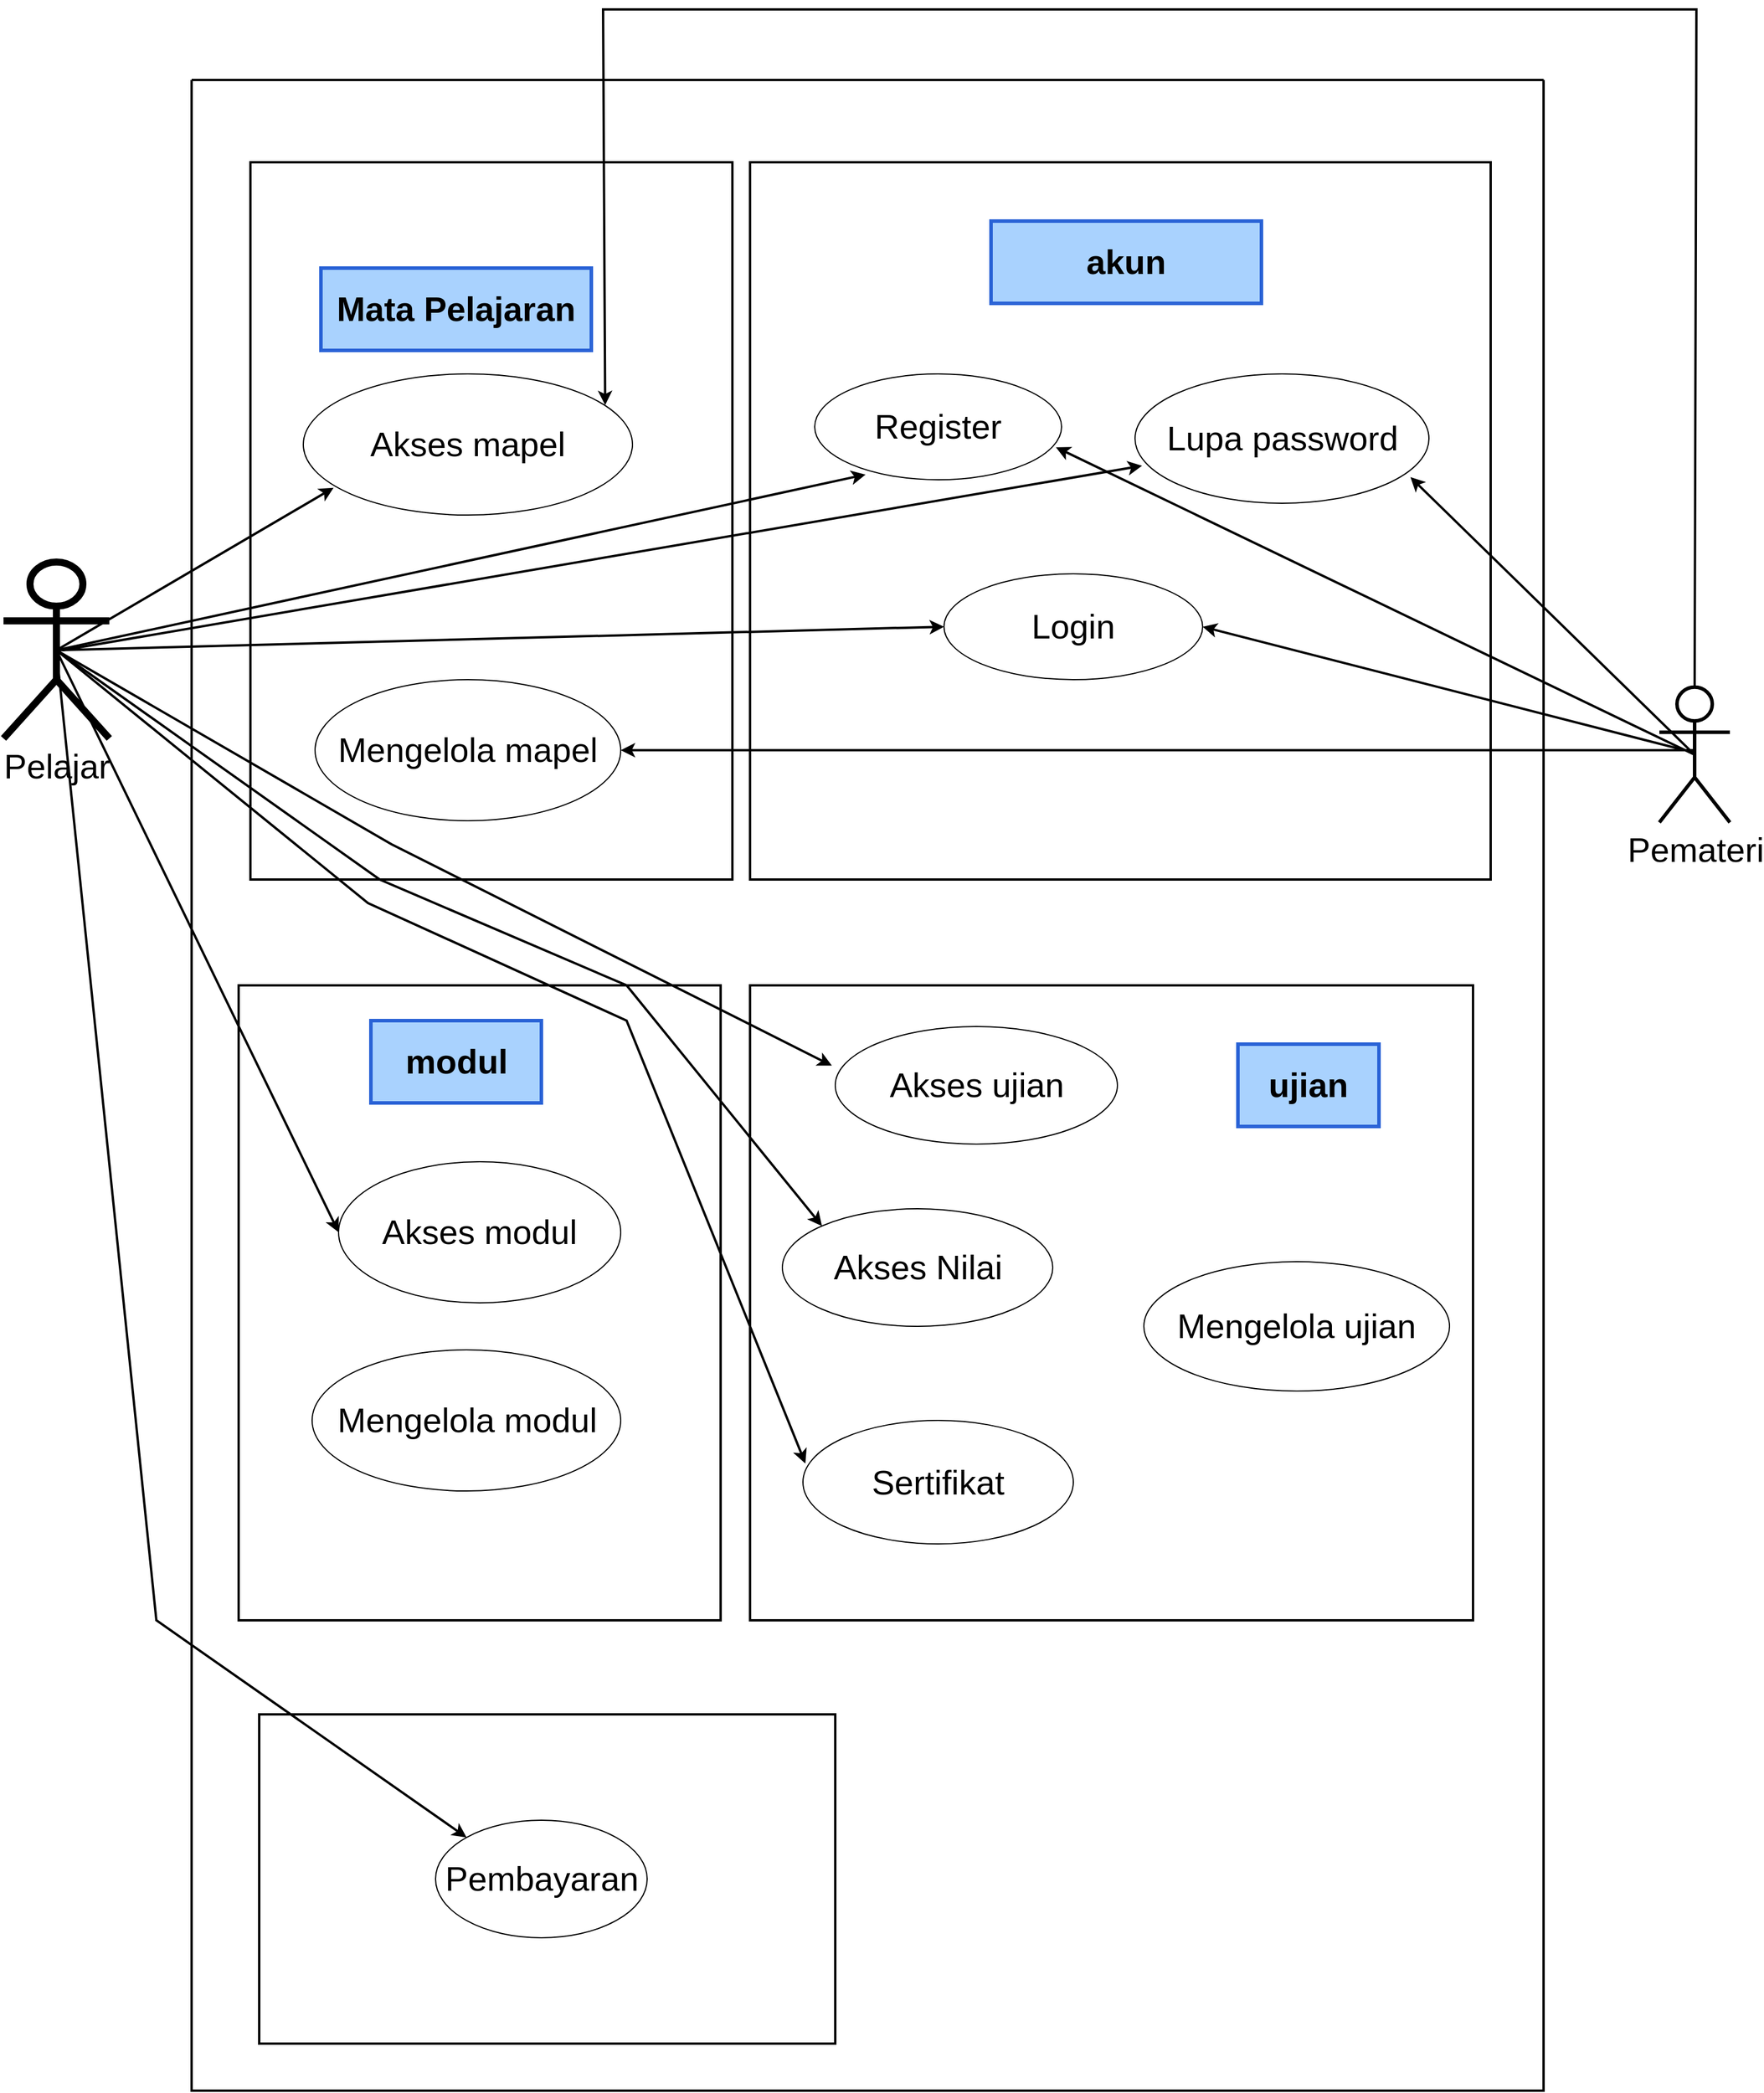 <mxfile version="22.1.2" type="device">
  <diagram name="Page-1" id="_bWqSBy47hbB_9vXA5Cb">
    <mxGraphModel dx="4001" dy="2940" grid="1" gridSize="10" guides="1" tooltips="1" connect="1" arrows="1" fold="1" page="1" pageScale="1" pageWidth="850" pageHeight="1100" math="0" shadow="0">
      <root>
        <mxCell id="0" />
        <mxCell id="1" parent="0" />
        <mxCell id="AFRiotALi2OwxYS_yEGo-1" value="" style="swimlane;startSize=0;labelBackgroundColor=none;strokeWidth=2;" vertex="1" parent="1">
          <mxGeometry x="-560" y="-20" width="1150" height="1710" as="geometry" />
        </mxCell>
        <mxCell id="AFRiotALi2OwxYS_yEGo-106" value="" style="rounded=0;whiteSpace=wrap;html=1;fillColor=none;strokeWidth=2;" vertex="1" parent="AFRiotALi2OwxYS_yEGo-1">
          <mxGeometry x="57.5" y="1390" width="490" height="280" as="geometry" />
        </mxCell>
        <mxCell id="AFRiotALi2OwxYS_yEGo-89" value="" style="rounded=0;whiteSpace=wrap;html=1;fillColor=none;strokeWidth=2;" vertex="1" parent="AFRiotALi2OwxYS_yEGo-1">
          <mxGeometry x="40" y="770" width="410" height="540" as="geometry" />
        </mxCell>
        <mxCell id="AFRiotALi2OwxYS_yEGo-70" value="" style="rounded=0;whiteSpace=wrap;html=1;fillColor=none;strokeWidth=2;" vertex="1" parent="AFRiotALi2OwxYS_yEGo-1">
          <mxGeometry x="475" y="70" width="630" height="610" as="geometry" />
        </mxCell>
        <mxCell id="AFRiotALi2OwxYS_yEGo-72" value="" style="rounded=0;whiteSpace=wrap;html=1;fillColor=none;strokeWidth=2;" vertex="1" parent="AFRiotALi2OwxYS_yEGo-1">
          <mxGeometry x="50" y="70" width="410" height="610" as="geometry" />
        </mxCell>
        <mxCell id="AFRiotALi2OwxYS_yEGo-71" value="" style="rounded=0;whiteSpace=wrap;html=1;fillColor=none;strokeWidth=2;" vertex="1" parent="AFRiotALi2OwxYS_yEGo-1">
          <mxGeometry x="475" y="770" width="615" height="540" as="geometry" />
        </mxCell>
        <mxCell id="AFRiotALi2OwxYS_yEGo-2" value="&lt;font style=&quot;font-size: 29px;&quot;&gt;Akses modul&lt;/font&gt;" style="ellipse;whiteSpace=wrap;html=1;labelBackgroundColor=none;" vertex="1" parent="AFRiotALi2OwxYS_yEGo-1">
          <mxGeometry x="125" y="920" width="240" height="120" as="geometry" />
        </mxCell>
        <mxCell id="AFRiotALi2OwxYS_yEGo-3" value="&lt;font style=&quot;font-size: 29px;&quot;&gt;Akses ujian&lt;/font&gt;" style="ellipse;whiteSpace=wrap;html=1;labelBackgroundColor=none;" vertex="1" parent="AFRiotALi2OwxYS_yEGo-1">
          <mxGeometry x="547.5" y="805" width="240" height="100" as="geometry" />
        </mxCell>
        <mxCell id="AFRiotALi2OwxYS_yEGo-4" value="&lt;font style=&quot;font-size: 29px;&quot;&gt;Akses mapel&lt;/font&gt;" style="ellipse;whiteSpace=wrap;html=1;labelBackgroundColor=none;" vertex="1" parent="AFRiotALi2OwxYS_yEGo-1">
          <mxGeometry x="95" y="250" width="280" height="120" as="geometry" />
        </mxCell>
        <mxCell id="AFRiotALi2OwxYS_yEGo-5" value="&lt;font style=&quot;font-size: 29px;&quot;&gt;Akses Nilai&lt;/font&gt;" style="ellipse;whiteSpace=wrap;html=1;labelBackgroundColor=none;" vertex="1" parent="AFRiotALi2OwxYS_yEGo-1">
          <mxGeometry x="502.5" y="960" width="230" height="100" as="geometry" />
        </mxCell>
        <mxCell id="AFRiotALi2OwxYS_yEGo-6" value="&lt;font style=&quot;font-size: 29px;&quot;&gt;Pembayaran&lt;/font&gt;" style="ellipse;whiteSpace=wrap;html=1;labelBackgroundColor=none;" vertex="1" parent="AFRiotALi2OwxYS_yEGo-1">
          <mxGeometry x="207.5" y="1480" width="180" height="100" as="geometry" />
        </mxCell>
        <mxCell id="AFRiotALi2OwxYS_yEGo-7" value="&lt;font style=&quot;font-size: 29px;&quot;&gt;Lupa password&lt;/font&gt;" style="ellipse;whiteSpace=wrap;html=1;labelBackgroundColor=none;" vertex="1" parent="AFRiotALi2OwxYS_yEGo-1">
          <mxGeometry x="802.5" y="250" width="250" height="110" as="geometry" />
        </mxCell>
        <mxCell id="AFRiotALi2OwxYS_yEGo-8" value="&lt;font style=&quot;font-size: 29px;&quot;&gt;Login&lt;/font&gt;" style="ellipse;whiteSpace=wrap;html=1;labelBackgroundColor=none;" vertex="1" parent="AFRiotALi2OwxYS_yEGo-1">
          <mxGeometry x="640" y="420" width="220" height="90" as="geometry" />
        </mxCell>
        <mxCell id="AFRiotALi2OwxYS_yEGo-9" value="&lt;font style=&quot;font-size: 29px;&quot;&gt;Sertifikat&lt;/font&gt;" style="ellipse;whiteSpace=wrap;html=1;labelBackgroundColor=none;" vertex="1" parent="AFRiotALi2OwxYS_yEGo-1">
          <mxGeometry x="520" y="1140" width="230" height="105" as="geometry" />
        </mxCell>
        <mxCell id="AFRiotALi2OwxYS_yEGo-10" value="&lt;font style=&quot;font-size: 29px;&quot;&gt;Register&lt;/font&gt;" style="ellipse;whiteSpace=wrap;html=1;labelBackgroundColor=none;" vertex="1" parent="AFRiotALi2OwxYS_yEGo-1">
          <mxGeometry x="530" y="250" width="210" height="90" as="geometry" />
        </mxCell>
        <mxCell id="AFRiotALi2OwxYS_yEGo-38" value="&lt;font style=&quot;font-size: 29px;&quot;&gt;Mengelola mapel&lt;/font&gt;" style="ellipse;whiteSpace=wrap;html=1;labelBackgroundColor=none;" vertex="1" parent="AFRiotALi2OwxYS_yEGo-1">
          <mxGeometry x="105" y="510" width="260" height="120" as="geometry" />
        </mxCell>
        <mxCell id="AFRiotALi2OwxYS_yEGo-36" value="&lt;font style=&quot;font-size: 29px;&quot;&gt;Mengelola ujian&lt;/font&gt;" style="ellipse;whiteSpace=wrap;html=1;labelBackgroundColor=none;" vertex="1" parent="AFRiotALi2OwxYS_yEGo-1">
          <mxGeometry x="810" y="1005" width="260" height="110" as="geometry" />
        </mxCell>
        <mxCell id="AFRiotALi2OwxYS_yEGo-37" value="&lt;font style=&quot;font-size: 29px;&quot;&gt;Mengelola modul&lt;/font&gt;" style="ellipse;whiteSpace=wrap;html=1;labelBackgroundColor=none;" vertex="1" parent="AFRiotALi2OwxYS_yEGo-1">
          <mxGeometry x="102.5" y="1080" width="262.5" height="120" as="geometry" />
        </mxCell>
        <mxCell id="AFRiotALi2OwxYS_yEGo-75" value="&lt;div style=&quot;text-align: justify;&quot;&gt;&lt;span style=&quot;font-size: 29px;&quot;&gt;&lt;b&gt;Mata Pelajaran&lt;/b&gt;&lt;/span&gt;&lt;/div&gt;" style="text;html=1;strokeColor=#2962D6;fillColor=#a9d2fe;align=center;verticalAlign=middle;whiteSpace=wrap;rounded=0;strokeWidth=3;" vertex="1" parent="AFRiotALi2OwxYS_yEGo-1">
          <mxGeometry x="110" y="160" width="230" height="70" as="geometry" />
        </mxCell>
        <mxCell id="AFRiotALi2OwxYS_yEGo-87" value="&lt;span style=&quot;font-size: 29px;&quot;&gt;&lt;b&gt;akun&lt;/b&gt;&lt;/span&gt;" style="text;html=1;strokeColor=#2962D6;fillColor=#a9d2fe;align=center;verticalAlign=middle;whiteSpace=wrap;rounded=0;strokeWidth=3;" vertex="1" parent="AFRiotALi2OwxYS_yEGo-1">
          <mxGeometry x="680" y="120" width="230" height="70" as="geometry" />
        </mxCell>
        <mxCell id="AFRiotALi2OwxYS_yEGo-88" value="&lt;span style=&quot;font-size: 29px;&quot;&gt;&lt;b&gt;ujian&lt;/b&gt;&lt;/span&gt;" style="text;html=1;strokeColor=#2962D6;fillColor=#a9d2fe;align=center;verticalAlign=middle;whiteSpace=wrap;rounded=0;strokeWidth=3;" vertex="1" parent="AFRiotALi2OwxYS_yEGo-1">
          <mxGeometry x="890" y="820" width="120" height="70" as="geometry" />
        </mxCell>
        <mxCell id="AFRiotALi2OwxYS_yEGo-90" value="&lt;span style=&quot;font-size: 29px;&quot;&gt;&lt;b&gt;modul&lt;/b&gt;&lt;/span&gt;" style="text;html=1;strokeColor=#2962D6;fillColor=#a9d2fe;align=center;verticalAlign=middle;whiteSpace=wrap;rounded=0;strokeWidth=3;" vertex="1" parent="AFRiotALi2OwxYS_yEGo-1">
          <mxGeometry x="152.5" y="800" width="145" height="70" as="geometry" />
        </mxCell>
        <mxCell id="AFRiotALi2OwxYS_yEGo-12" value="&lt;font style=&quot;font-size: 29px;&quot;&gt;Pelajar&lt;/font&gt;" style="shape=umlActor;verticalLabelPosition=bottom;verticalAlign=top;html=1;outlineConnect=0;labelBackgroundColor=none;strokeWidth=6;" vertex="1" parent="1">
          <mxGeometry x="-720" y="390" width="90" height="150" as="geometry" />
        </mxCell>
        <mxCell id="AFRiotALi2OwxYS_yEGo-31" value="&lt;font style=&quot;font-size: 29px;&quot;&gt;Pemateri&lt;/font&gt;" style="shape=umlActor;verticalLabelPosition=bottom;verticalAlign=top;html=1;outlineConnect=0;labelBackgroundColor=none;strokeWidth=3;" vertex="1" parent="1">
          <mxGeometry x="688.5" y="496.41" width="60" height="115" as="geometry" />
        </mxCell>
        <mxCell id="AFRiotALi2OwxYS_yEGo-93" value="" style="endArrow=classic;html=1;rounded=0;entryX=0.092;entryY=0.807;entryDx=0;entryDy=0;exitX=0.5;exitY=0.5;exitDx=0;exitDy=0;exitPerimeter=0;strokeWidth=2;entryPerimeter=0;" edge="1" parent="1" source="AFRiotALi2OwxYS_yEGo-12" target="AFRiotALi2OwxYS_yEGo-4">
          <mxGeometry width="50" height="50" relative="1" as="geometry">
            <mxPoint x="-230" y="490" as="sourcePoint" />
            <mxPoint x="-180" y="440" as="targetPoint" />
          </mxGeometry>
        </mxCell>
        <mxCell id="AFRiotALi2OwxYS_yEGo-94" value="" style="endArrow=classic;html=1;rounded=0;entryX=0.206;entryY=0.951;entryDx=0;entryDy=0;exitX=0.5;exitY=0.5;exitDx=0;exitDy=0;exitPerimeter=0;strokeWidth=2;entryPerimeter=0;" edge="1" parent="1" source="AFRiotALi2OwxYS_yEGo-12" target="AFRiotALi2OwxYS_yEGo-10">
          <mxGeometry width="50" height="50" relative="1" as="geometry">
            <mxPoint x="-615" y="475" as="sourcePoint" />
            <mxPoint x="-450" y="360" as="targetPoint" />
          </mxGeometry>
        </mxCell>
        <mxCell id="AFRiotALi2OwxYS_yEGo-95" value="" style="endArrow=classic;html=1;rounded=0;entryX=0.024;entryY=0.71;entryDx=0;entryDy=0;exitX=0.5;exitY=0.5;exitDx=0;exitDy=0;exitPerimeter=0;strokeWidth=2;entryPerimeter=0;" edge="1" parent="1" target="AFRiotALi2OwxYS_yEGo-7">
          <mxGeometry width="50" height="50" relative="1" as="geometry">
            <mxPoint x="-670" y="465" as="sourcePoint" />
            <mxPoint x="283.961" y="323.825" as="targetPoint" />
          </mxGeometry>
        </mxCell>
        <mxCell id="AFRiotALi2OwxYS_yEGo-97" value="" style="endArrow=classic;html=1;rounded=0;entryX=0;entryY=0.5;entryDx=0;entryDy=0;strokeWidth=2;exitX=0.5;exitY=0.5;exitDx=0;exitDy=0;exitPerimeter=0;" edge="1" parent="1" source="AFRiotALi2OwxYS_yEGo-12" target="AFRiotALi2OwxYS_yEGo-8">
          <mxGeometry width="50" height="50" relative="1" as="geometry">
            <mxPoint x="-630" y="465" as="sourcePoint" />
            <mxPoint x="289" y="334" as="targetPoint" />
          </mxGeometry>
        </mxCell>
        <mxCell id="AFRiotALi2OwxYS_yEGo-100" value="" style="endArrow=classic;html=1;rounded=0;entryX=0;entryY=0.5;entryDx=0;entryDy=0;strokeWidth=2;exitX=0.5;exitY=0.5;exitDx=0;exitDy=0;exitPerimeter=0;" edge="1" parent="1" source="AFRiotALi2OwxYS_yEGo-12" target="AFRiotALi2OwxYS_yEGo-2">
          <mxGeometry width="50" height="50" relative="1" as="geometry">
            <mxPoint x="-665" y="475" as="sourcePoint" />
            <mxPoint x="-40" y="475" as="targetPoint" />
          </mxGeometry>
        </mxCell>
        <mxCell id="AFRiotALi2OwxYS_yEGo-101" value="" style="endArrow=classic;html=1;rounded=0;entryX=-0.012;entryY=0.333;entryDx=0;entryDy=0;strokeWidth=2;exitX=0.5;exitY=0.5;exitDx=0;exitDy=0;exitPerimeter=0;entryPerimeter=0;" edge="1" parent="1" source="AFRiotALi2OwxYS_yEGo-12" target="AFRiotALi2OwxYS_yEGo-3">
          <mxGeometry width="50" height="50" relative="1" as="geometry">
            <mxPoint x="-665" y="475" as="sourcePoint" />
            <mxPoint x="-425" y="945" as="targetPoint" />
            <Array as="points">
              <mxPoint x="-390" y="630" />
            </Array>
          </mxGeometry>
        </mxCell>
        <mxCell id="AFRiotALi2OwxYS_yEGo-102" value="" style="endArrow=classic;html=1;rounded=0;entryX=0;entryY=0;entryDx=0;entryDy=0;strokeWidth=2;exitX=0.5;exitY=0.5;exitDx=0;exitDy=0;exitPerimeter=0;" edge="1" parent="1" source="AFRiotALi2OwxYS_yEGo-12" target="AFRiotALi2OwxYS_yEGo-5">
          <mxGeometry width="50" height="50" relative="1" as="geometry">
            <mxPoint x="-665" y="475" as="sourcePoint" />
            <mxPoint x="-48" y="733" as="targetPoint" />
            <Array as="points">
              <mxPoint x="-400" y="660" />
              <mxPoint x="-190" y="750" />
            </Array>
          </mxGeometry>
        </mxCell>
        <mxCell id="AFRiotALi2OwxYS_yEGo-104" value="" style="endArrow=classic;html=1;rounded=0;entryX=0.009;entryY=0.349;entryDx=0;entryDy=0;strokeWidth=2;exitX=0.5;exitY=0.5;exitDx=0;exitDy=0;exitPerimeter=0;entryPerimeter=0;" edge="1" parent="1" source="AFRiotALi2OwxYS_yEGo-12" target="AFRiotALi2OwxYS_yEGo-9">
          <mxGeometry width="50" height="50" relative="1" as="geometry">
            <mxPoint x="-665" y="475" as="sourcePoint" />
            <mxPoint x="-6" y="865" as="targetPoint" />
            <Array as="points">
              <mxPoint x="-410" y="680" />
              <mxPoint x="-190" y="780" />
            </Array>
          </mxGeometry>
        </mxCell>
        <mxCell id="AFRiotALi2OwxYS_yEGo-105" value="" style="endArrow=classic;html=1;rounded=0;entryX=0;entryY=0;entryDx=0;entryDy=0;strokeWidth=2;exitX=0.5;exitY=0.5;exitDx=0;exitDy=0;exitPerimeter=0;" edge="1" parent="1" source="AFRiotALi2OwxYS_yEGo-12" target="AFRiotALi2OwxYS_yEGo-6">
          <mxGeometry width="50" height="50" relative="1" as="geometry">
            <mxPoint x="-665" y="475" as="sourcePoint" />
            <mxPoint x="-425" y="970" as="targetPoint" />
            <Array as="points">
              <mxPoint x="-590" y="1290" />
            </Array>
          </mxGeometry>
        </mxCell>
        <mxCell id="AFRiotALi2OwxYS_yEGo-110" value="" style="endArrow=classic;html=1;rounded=0;entryX=1;entryY=0.5;entryDx=0;entryDy=0;strokeWidth=2;" edge="1" parent="1" target="AFRiotALi2OwxYS_yEGo-8">
          <mxGeometry width="50" height="50" relative="1" as="geometry">
            <mxPoint x="710" y="550" as="sourcePoint" />
            <mxPoint x="495" y="470" as="targetPoint" />
          </mxGeometry>
        </mxCell>
        <mxCell id="AFRiotALi2OwxYS_yEGo-111" value="" style="endArrow=classic;html=1;rounded=0;entryX=0.977;entryY=0.693;entryDx=0;entryDy=0;strokeWidth=2;entryPerimeter=0;exitX=0.5;exitY=0.5;exitDx=0;exitDy=0;exitPerimeter=0;" edge="1" parent="1" source="AFRiotALi2OwxYS_yEGo-31" target="AFRiotALi2OwxYS_yEGo-10">
          <mxGeometry width="50" height="50" relative="1" as="geometry">
            <mxPoint x="720" y="560" as="sourcePoint" />
            <mxPoint x="70" y="520" as="targetPoint" />
          </mxGeometry>
        </mxCell>
        <mxCell id="AFRiotALi2OwxYS_yEGo-113" value="" style="endArrow=classic;html=1;rounded=0;entryX=0.937;entryY=0.798;entryDx=0;entryDy=0;strokeWidth=2;exitX=0.5;exitY=0.5;exitDx=0;exitDy=0;exitPerimeter=0;entryPerimeter=0;" edge="1" parent="1" source="AFRiotALi2OwxYS_yEGo-31" target="AFRiotALi2OwxYS_yEGo-7">
          <mxGeometry width="50" height="50" relative="1" as="geometry">
            <mxPoint x="728.5" y="587.41" as="sourcePoint" />
            <mxPoint x="492.5" y="330.0" as="targetPoint" />
          </mxGeometry>
        </mxCell>
        <mxCell id="AFRiotALi2OwxYS_yEGo-123" value="" style="endArrow=classic;html=1;rounded=0;strokeWidth=2;" edge="1" parent="1" target="AFRiotALi2OwxYS_yEGo-38">
          <mxGeometry width="50" height="50" relative="1" as="geometry">
            <mxPoint x="720" y="550" as="sourcePoint" />
            <mxPoint x="148" y="507" as="targetPoint" />
          </mxGeometry>
        </mxCell>
        <mxCell id="AFRiotALi2OwxYS_yEGo-125" value="" style="endArrow=classic;html=1;rounded=0;strokeWidth=2;entryX=0.917;entryY=0.221;entryDx=0;entryDy=0;entryPerimeter=0;exitX=0.5;exitY=0;exitDx=0;exitDy=0;exitPerimeter=0;" edge="1" parent="1" source="AFRiotALi2OwxYS_yEGo-31" target="AFRiotALi2OwxYS_yEGo-4">
          <mxGeometry width="50" height="50" relative="1" as="geometry">
            <mxPoint x="730" y="560" as="sourcePoint" />
            <mxPoint x="-200" y="250" as="targetPoint" />
            <Array as="points">
              <mxPoint x="720" y="-80" />
              <mxPoint x="-210" y="-80" />
            </Array>
          </mxGeometry>
        </mxCell>
      </root>
    </mxGraphModel>
  </diagram>
</mxfile>
